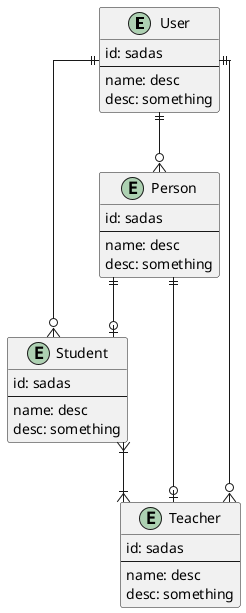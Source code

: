 @startuml
skinparam linetype ortho

entity User {
id: sadas
--
name: desc
desc: something
}

entity Person {
id: sadas
--
name: desc
desc: something
}

entity Student {
id: sadas
--
name: desc
desc: something
}

entity Teacher {
id: sadas
--
name: desc
desc: something
}

User ||--o{ Person
User ||--o{ Student

Person ||--o| Student
Person ||--o| Teacher

User ||--o{ Teacher
Student }|--|{ Teacher

@enduml